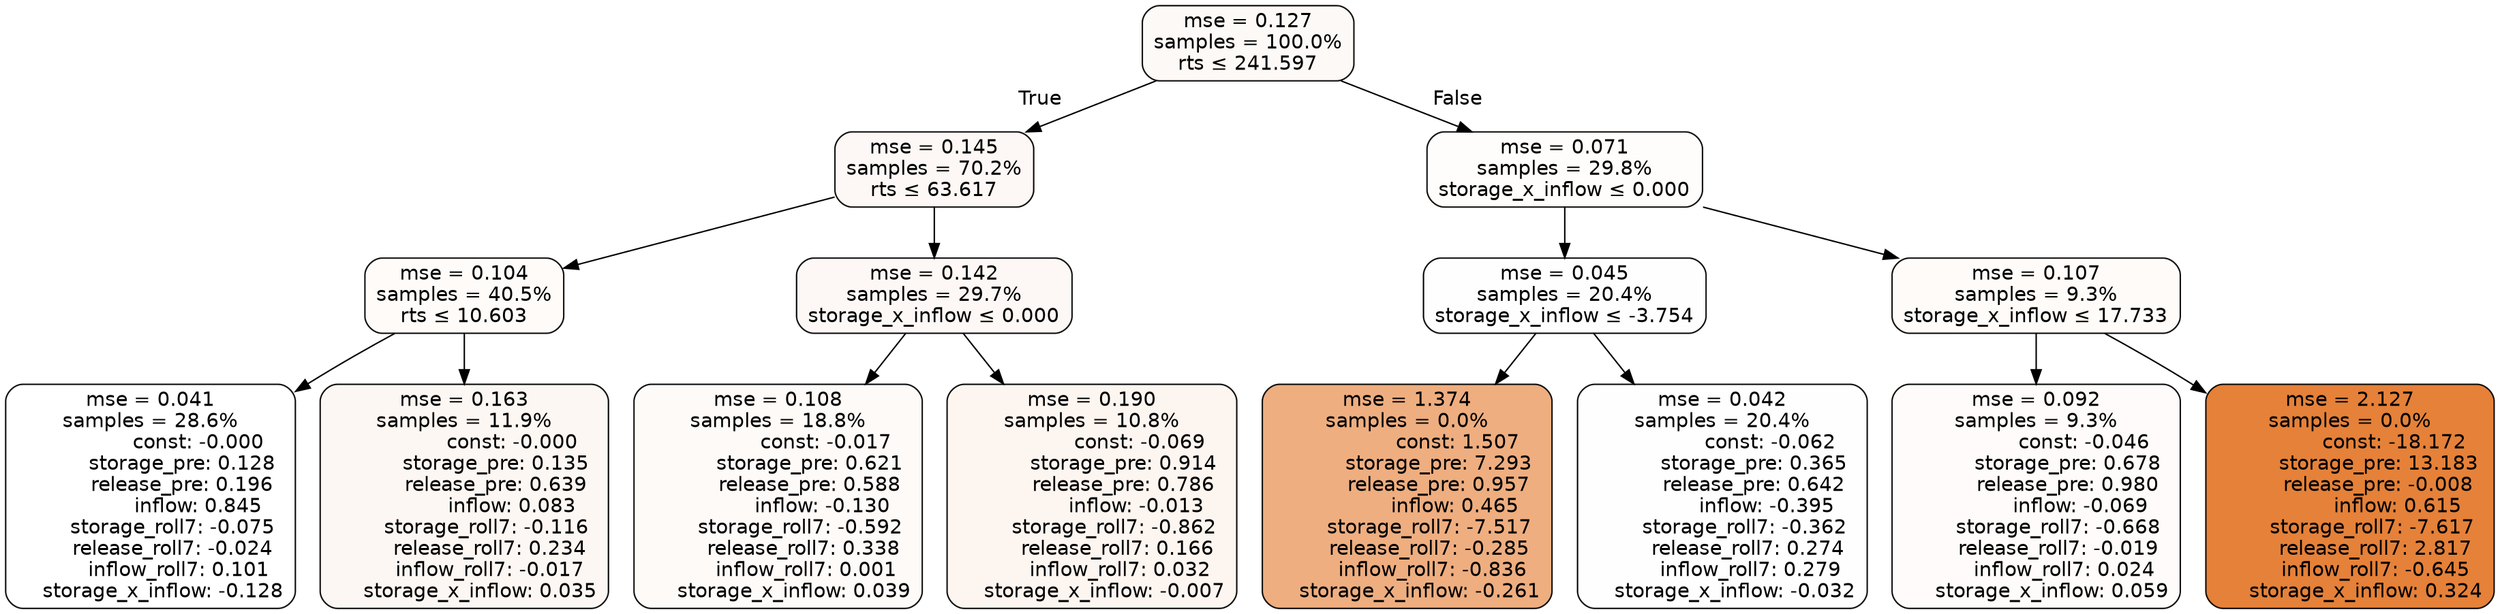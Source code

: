 digraph tree {
bgcolor="transparent"
node [shape=rectangle, style="filled, rounded", color="black", fontname=helvetica] ;
edge [fontname=helvetica] ;
	"0" [label="mse = 0.127
samples = 100.0%
rts &le; 241.597", fillcolor="#fdf9f6"]
	"1" [label="mse = 0.145
samples = 70.2%
rts &le; 63.617", fillcolor="#fdf8f5"]
	"2" [label="mse = 0.104
samples = 40.5%
rts &le; 10.603", fillcolor="#fefbf8"]
	"3" [label="mse = 0.041
samples = 28.6%
               const: -0.000
          storage_pre: 0.128
          release_pre: 0.196
               inflow: 0.845
       storage_roll7: -0.075
       release_roll7: -0.024
         inflow_roll7: 0.101
    storage_x_inflow: -0.128", fillcolor="#ffffff"]
	"4" [label="mse = 0.163
samples = 11.9%
               const: -0.000
          storage_pre: 0.135
          release_pre: 0.639
               inflow: 0.083
       storage_roll7: -0.116
        release_roll7: 0.234
        inflow_roll7: -0.017
     storage_x_inflow: 0.035", fillcolor="#fdf7f3"]
	"5" [label="mse = 0.142
samples = 29.7%
storage_x_inflow &le; 0.000", fillcolor="#fdf8f5"]
	"6" [label="mse = 0.108
samples = 18.8%
               const: -0.017
          storage_pre: 0.621
          release_pre: 0.588
              inflow: -0.130
       storage_roll7: -0.592
        release_roll7: 0.338
         inflow_roll7: 0.001
     storage_x_inflow: 0.039", fillcolor="#fefaf8"]
	"7" [label="mse = 0.190
samples = 10.8%
               const: -0.069
          storage_pre: 0.914
          release_pre: 0.786
              inflow: -0.013
       storage_roll7: -0.862
        release_roll7: 0.166
         inflow_roll7: 0.032
    storage_x_inflow: -0.007", fillcolor="#fdf5f0"]
	"8" [label="mse = 0.071
samples = 29.8%
storage_x_inflow &le; 0.000", fillcolor="#fefdfc"]
	"9" [label="mse = 0.045
samples = 20.4%
storage_x_inflow &le; -3.754", fillcolor="#fefefe"]
	"10" [label="mse = 1.374
samples = 0.0%
                const: 1.507
          storage_pre: 7.293
          release_pre: 0.957
               inflow: 0.465
       storage_roll7: -7.517
       release_roll7: -0.285
        inflow_roll7: -0.836
    storage_x_inflow: -0.261", fillcolor="#eeae80"]
	"11" [label="mse = 0.042
samples = 20.4%
               const: -0.062
          storage_pre: 0.365
          release_pre: 0.642
              inflow: -0.395
       storage_roll7: -0.362
        release_roll7: 0.274
         inflow_roll7: 0.279
    storage_x_inflow: -0.032", fillcolor="#fefefe"]
	"12" [label="mse = 0.107
samples = 9.3%
storage_x_inflow &le; 17.733", fillcolor="#fefbf8"]
	"13" [label="mse = 0.092
samples = 9.3%
               const: -0.046
          storage_pre: 0.678
          release_pre: 0.980
              inflow: -0.069
       storage_roll7: -0.668
       release_roll7: -0.019
         inflow_roll7: 0.024
     storage_x_inflow: 0.059", fillcolor="#fefbfa"]
	"14" [label="mse = 2.127
samples = 0.0%
              const: -18.172
         storage_pre: 13.183
         release_pre: -0.008
               inflow: 0.615
       storage_roll7: -7.617
        release_roll7: 2.817
        inflow_roll7: -0.645
     storage_x_inflow: 0.324", fillcolor="#e58139"]

	"0" -> "1" [labeldistance=2.5, labelangle=45, headlabel="True"]
	"1" -> "2"
	"2" -> "3"
	"2" -> "4"
	"1" -> "5"
	"5" -> "6"
	"5" -> "7"
	"0" -> "8" [labeldistance=2.5, labelangle=-45, headlabel="False"]
	"8" -> "9"
	"9" -> "10"
	"9" -> "11"
	"8" -> "12"
	"12" -> "13"
	"12" -> "14"
}